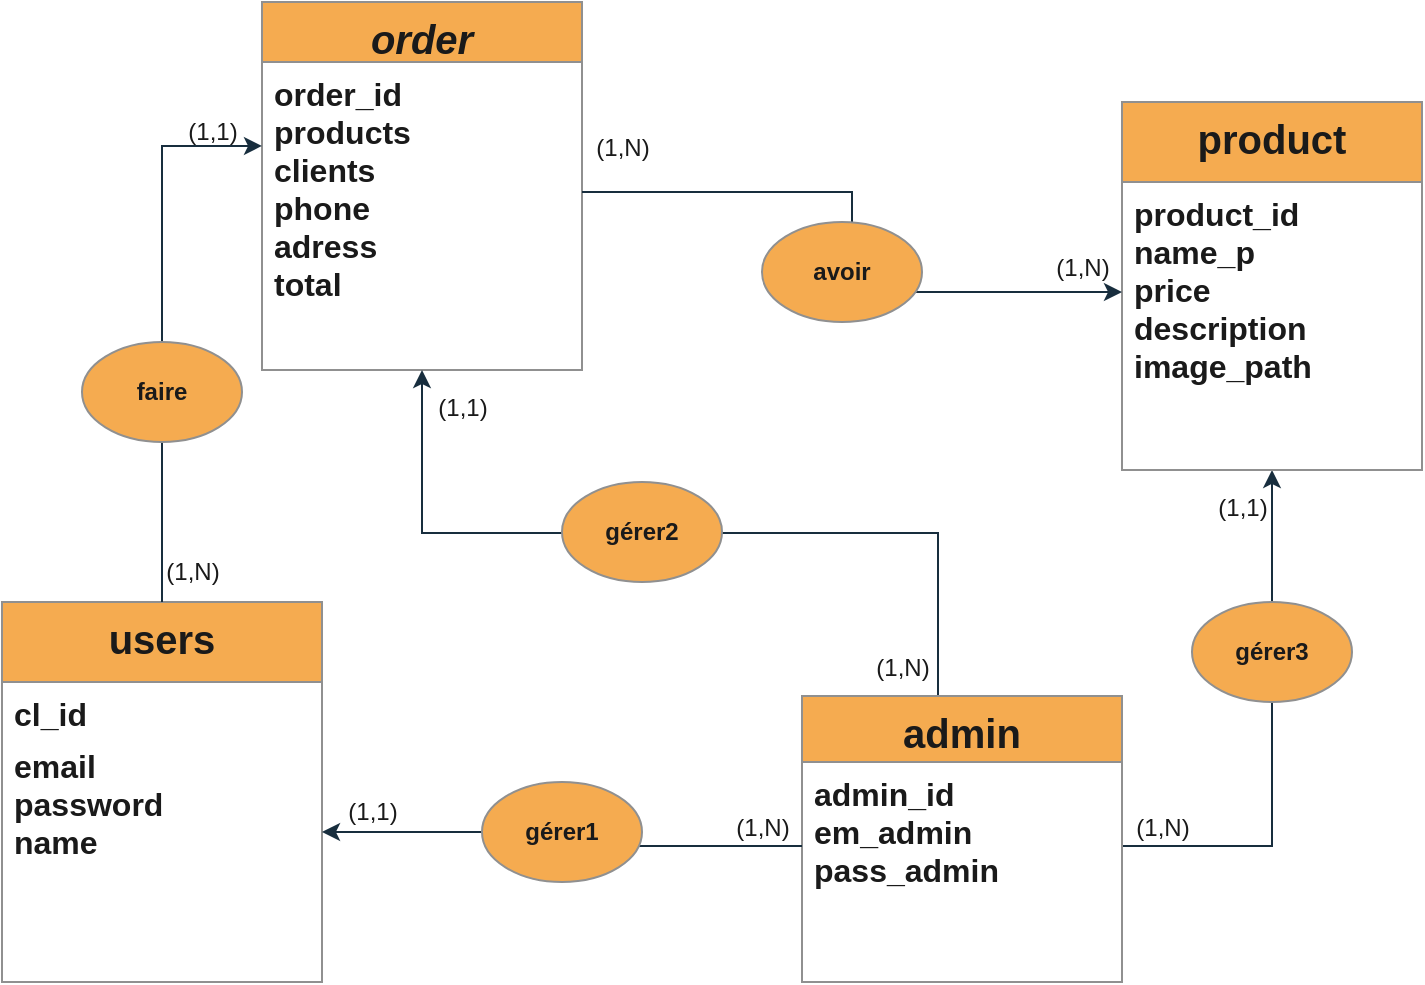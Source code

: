 <mxfile version="22.0.4" type="github">
  <diagram id="C5RBs43oDa-KdzZeNtuy" name="Page-1">
    <mxGraphModel dx="880" dy="446" grid="1" gridSize="10" guides="1" tooltips="1" connect="1" arrows="1" fold="1" page="1" pageScale="1" pageWidth="827" pageHeight="1169" math="0" shadow="0">
      <root>
        <mxCell id="WIyWlLk6GJQsqaUBKTNV-0" />
        <mxCell id="WIyWlLk6GJQsqaUBKTNV-1" parent="WIyWlLk6GJQsqaUBKTNV-0" />
        <mxCell id="zkfFHV4jXpPFQw0GAbJ--0" value="order" style="swimlane;fontStyle=3;align=center;verticalAlign=top;childLayout=stackLayout;horizontal=1;startSize=30;horizontalStack=0;resizeParent=1;resizeLast=0;collapsible=1;marginBottom=0;rounded=0;shadow=0;strokeWidth=1;fontSize=20;labelBackgroundColor=none;fillColor=#F5AB50;strokeColor=#909090;fontColor=#1A1A1A;" parent="WIyWlLk6GJQsqaUBKTNV-1" vertex="1">
          <mxGeometry x="180" y="10" width="160" height="184" as="geometry">
            <mxRectangle x="230" y="140" width="160" height="26" as="alternateBounds" />
          </mxGeometry>
        </mxCell>
        <mxCell id="zkfFHV4jXpPFQw0GAbJ--1" value="order_id&#xa;products&#xa;clients&#xa;phone&#xa;adress&#xa;total" style="text;align=left;verticalAlign=top;spacingLeft=4;spacingRight=4;overflow=hidden;rotatable=0;points=[[0,0.5],[1,0.5]];portConstraint=eastwest;fontSize=16;fontStyle=1;labelBackgroundColor=none;fontColor=#1A1A1A;" parent="zkfFHV4jXpPFQw0GAbJ--0" vertex="1">
          <mxGeometry y="30" width="160" height="130" as="geometry" />
        </mxCell>
        <mxCell id="zkfFHV4jXpPFQw0GAbJ--6" value="users" style="swimlane;fontStyle=1;align=center;verticalAlign=top;childLayout=stackLayout;horizontal=1;startSize=40;horizontalStack=0;resizeParent=1;resizeLast=0;collapsible=1;marginBottom=0;rounded=0;shadow=0;strokeWidth=1;fontSize=20;labelBackgroundColor=none;fillColor=#F5AB50;strokeColor=#909090;fontColor=#1A1A1A;" parent="WIyWlLk6GJQsqaUBKTNV-1" vertex="1">
          <mxGeometry x="50" y="310" width="160" height="190" as="geometry">
            <mxRectangle x="130" y="380" width="160" height="26" as="alternateBounds" />
          </mxGeometry>
        </mxCell>
        <mxCell id="zkfFHV4jXpPFQw0GAbJ--7" value="cl_id&#xa;" style="text;align=left;verticalAlign=top;spacingLeft=4;spacingRight=4;overflow=hidden;rotatable=0;points=[[0,0.5],[1,0.5]];portConstraint=eastwest;fontStyle=1;fontSize=16;labelBackgroundColor=none;fontColor=#1A1A1A;" parent="zkfFHV4jXpPFQw0GAbJ--6" vertex="1">
          <mxGeometry y="40" width="160" height="26" as="geometry" />
        </mxCell>
        <mxCell id="zkfFHV4jXpPFQw0GAbJ--8" value="email&#xa;password&#xa;name&#xa;" style="text;align=left;verticalAlign=top;spacingLeft=4;spacingRight=4;overflow=hidden;rotatable=0;points=[[0,0.5],[1,0.5]];portConstraint=eastwest;rounded=0;shadow=0;html=0;fontSize=16;fontStyle=1;labelBackgroundColor=none;fontColor=#1A1A1A;" parent="zkfFHV4jXpPFQw0GAbJ--6" vertex="1">
          <mxGeometry y="66" width="160" height="98" as="geometry" />
        </mxCell>
        <mxCell id="y0Ken07ByXX1wMoxgi81-3" style="edgeStyle=orthogonalEdgeStyle;rounded=0;orthogonalLoop=1;jettySize=auto;html=1;entryX=0.5;entryY=1;entryDx=0;entryDy=0;exitX=1;exitY=0.5;exitDx=0;exitDy=0;labelBackgroundColor=none;fontColor=default;strokeColor=#182E3E;" edge="1" parent="WIyWlLk6GJQsqaUBKTNV-1" source="zkfFHV4jXpPFQw0GAbJ--14" target="zkfFHV4jXpPFQw0GAbJ--17">
          <mxGeometry relative="1" as="geometry" />
        </mxCell>
        <mxCell id="y0Ken07ByXX1wMoxgi81-4" style="edgeStyle=orthogonalEdgeStyle;rounded=0;orthogonalLoop=1;jettySize=auto;html=1;entryX=0.5;entryY=1;entryDx=0;entryDy=0;exitX=0.425;exitY=0.007;exitDx=0;exitDy=0;exitPerimeter=0;labelBackgroundColor=none;fontColor=default;strokeColor=#182E3E;" edge="1" parent="WIyWlLk6GJQsqaUBKTNV-1" source="zkfFHV4jXpPFQw0GAbJ--13" target="zkfFHV4jXpPFQw0GAbJ--0">
          <mxGeometry relative="1" as="geometry">
            <mxPoint x="450" y="357" as="sourcePoint" />
          </mxGeometry>
        </mxCell>
        <mxCell id="zkfFHV4jXpPFQw0GAbJ--13" value="admin" style="swimlane;fontStyle=1;align=center;verticalAlign=top;childLayout=stackLayout;horizontal=1;startSize=33;horizontalStack=0;resizeParent=1;resizeLast=0;collapsible=1;marginBottom=0;rounded=0;shadow=0;strokeWidth=1;fontSize=20;labelBackgroundColor=none;fillColor=#F5AB50;strokeColor=#909090;fontColor=#1A1A1A;" parent="WIyWlLk6GJQsqaUBKTNV-1" vertex="1">
          <mxGeometry x="450" y="357" width="160" height="143" as="geometry">
            <mxRectangle x="340" y="380" width="170" height="26" as="alternateBounds" />
          </mxGeometry>
        </mxCell>
        <mxCell id="zkfFHV4jXpPFQw0GAbJ--14" value="admin_id&#xa;em_admin&#xa;pass_admin&#xa;&#xa;" style="text;align=left;verticalAlign=top;spacingLeft=4;spacingRight=4;overflow=hidden;rotatable=0;points=[[0,0.5],[1,0.5]];portConstraint=eastwest;fontStyle=1;strokeWidth=2;fontSize=16;labelBackgroundColor=none;fontColor=#1A1A1A;" parent="zkfFHV4jXpPFQw0GAbJ--13" vertex="1">
          <mxGeometry y="33" width="160" height="84" as="geometry" />
        </mxCell>
        <mxCell id="zkfFHV4jXpPFQw0GAbJ--17" value="product" style="swimlane;fontStyle=1;align=center;verticalAlign=top;childLayout=stackLayout;horizontal=1;startSize=40;horizontalStack=0;resizeParent=1;resizeLast=0;collapsible=1;marginBottom=0;rounded=0;shadow=0;strokeWidth=1;fontSize=20;labelBackgroundColor=none;fillColor=#F5AB50;strokeColor=#909090;fontColor=#1A1A1A;" parent="WIyWlLk6GJQsqaUBKTNV-1" vertex="1">
          <mxGeometry x="610" y="60" width="150" height="184" as="geometry">
            <mxRectangle x="550" y="140" width="160" height="26" as="alternateBounds" />
          </mxGeometry>
        </mxCell>
        <mxCell id="zkfFHV4jXpPFQw0GAbJ--18" value="product_id&#xa;name_p&#xa;price&#xa;description&#xa;image_path" style="text;align=left;verticalAlign=top;spacingLeft=4;spacingRight=4;overflow=hidden;rotatable=0;points=[[0,0.5],[1,0.5]];portConstraint=eastwest;fontSize=16;fontStyle=1;labelBackgroundColor=none;fontColor=#1A1A1A;" parent="zkfFHV4jXpPFQw0GAbJ--17" vertex="1">
          <mxGeometry y="40" width="150" height="110" as="geometry" />
        </mxCell>
        <mxCell id="y0Ken07ByXX1wMoxgi81-2" style="edgeStyle=orthogonalEdgeStyle;rounded=0;orthogonalLoop=1;jettySize=auto;html=1;entryX=1;entryY=0.5;entryDx=0;entryDy=0;labelBackgroundColor=none;fontColor=default;strokeColor=#182E3E;" edge="1" parent="WIyWlLk6GJQsqaUBKTNV-1" source="zkfFHV4jXpPFQw0GAbJ--14" target="zkfFHV4jXpPFQw0GAbJ--8">
          <mxGeometry relative="1" as="geometry" />
        </mxCell>
        <mxCell id="y0Ken07ByXX1wMoxgi81-7" style="edgeStyle=orthogonalEdgeStyle;rounded=0;orthogonalLoop=1;jettySize=auto;html=1;exitX=0.5;exitY=0;exitDx=0;exitDy=0;entryX=0;entryY=0.323;entryDx=0;entryDy=0;entryPerimeter=0;labelBackgroundColor=none;fontColor=default;strokeColor=#182E3E;" edge="1" parent="WIyWlLk6GJQsqaUBKTNV-1" source="zkfFHV4jXpPFQw0GAbJ--6" target="zkfFHV4jXpPFQw0GAbJ--1">
          <mxGeometry relative="1" as="geometry" />
        </mxCell>
        <mxCell id="y0Ken07ByXX1wMoxgi81-12" value="&lt;b style=&quot;border-color: var(--border-color);&quot;&gt;gérer2&lt;/b&gt;" style="ellipse;whiteSpace=wrap;html=1;labelBackgroundColor=none;fillColor=#F5AB50;strokeColor=#909090;fontColor=#1A1A1A;" vertex="1" parent="WIyWlLk6GJQsqaUBKTNV-1">
          <mxGeometry x="330" y="250" width="80" height="50" as="geometry" />
        </mxCell>
        <mxCell id="y0Ken07ByXX1wMoxgi81-13" value="&lt;b&gt;gérer1&lt;/b&gt;" style="ellipse;whiteSpace=wrap;html=1;labelBackgroundColor=none;fillColor=#F5AB50;strokeColor=#909090;fontColor=#1A1A1A;" vertex="1" parent="WIyWlLk6GJQsqaUBKTNV-1">
          <mxGeometry x="290" y="400" width="80" height="50" as="geometry" />
        </mxCell>
        <mxCell id="y0Ken07ByXX1wMoxgi81-14" value="&lt;b&gt;faire&lt;/b&gt;" style="ellipse;whiteSpace=wrap;html=1;labelBackgroundColor=none;fillColor=#F5AB50;strokeColor=#909090;fontColor=#1A1A1A;" vertex="1" parent="WIyWlLk6GJQsqaUBKTNV-1">
          <mxGeometry x="90" y="180" width="80" height="50" as="geometry" />
        </mxCell>
        <mxCell id="y0Ken07ByXX1wMoxgi81-15" value="&lt;b style=&quot;border-color: var(--border-color);&quot;&gt;gérer3&lt;/b&gt;" style="ellipse;whiteSpace=wrap;html=1;labelBackgroundColor=none;fillColor=#F5AB50;strokeColor=#909090;fontColor=#1A1A1A;" vertex="1" parent="WIyWlLk6GJQsqaUBKTNV-1">
          <mxGeometry x="645" y="310" width="80" height="50" as="geometry" />
        </mxCell>
        <mxCell id="y0Ken07ByXX1wMoxgi81-19" value="" style="edgeStyle=orthogonalEdgeStyle;rounded=0;orthogonalLoop=1;jettySize=auto;html=1;exitX=1;exitY=0.5;exitDx=0;exitDy=0;entryX=0;entryY=0.5;entryDx=0;entryDy=0;labelBackgroundColor=none;fontColor=default;strokeColor=#182E3E;" edge="1" parent="WIyWlLk6GJQsqaUBKTNV-1" source="zkfFHV4jXpPFQw0GAbJ--1" target="zkfFHV4jXpPFQw0GAbJ--18">
          <mxGeometry relative="1" as="geometry">
            <mxPoint x="340" y="105" as="sourcePoint" />
            <mxPoint x="440" y="135" as="targetPoint" />
          </mxGeometry>
        </mxCell>
        <mxCell id="y0Ken07ByXX1wMoxgi81-21" value="&lt;b&gt;avoir&lt;/b&gt;" style="ellipse;whiteSpace=wrap;html=1;labelBackgroundColor=none;fillColor=#F5AB50;strokeColor=#909090;fontColor=#1A1A1A;" vertex="1" parent="WIyWlLk6GJQsqaUBKTNV-1">
          <mxGeometry x="430" y="120" width="80" height="50" as="geometry" />
        </mxCell>
        <mxCell id="y0Ken07ByXX1wMoxgi81-23" value="(1,N)" style="text;html=1;align=center;verticalAlign=middle;resizable=0;points=[];autosize=1;strokeColor=none;fillColor=none;labelBackgroundColor=none;fontColor=#1A1A1A;" vertex="1" parent="WIyWlLk6GJQsqaUBKTNV-1">
          <mxGeometry x="405" y="408" width="50" height="30" as="geometry" />
        </mxCell>
        <mxCell id="y0Ken07ByXX1wMoxgi81-24" value="(1,N)" style="text;html=1;align=center;verticalAlign=middle;resizable=0;points=[];autosize=1;strokeColor=none;fillColor=none;labelBackgroundColor=none;fontColor=#1A1A1A;" vertex="1" parent="WIyWlLk6GJQsqaUBKTNV-1">
          <mxGeometry x="120" y="280" width="50" height="30" as="geometry" />
        </mxCell>
        <mxCell id="y0Ken07ByXX1wMoxgi81-25" value="(1,N)" style="text;html=1;align=center;verticalAlign=middle;resizable=0;points=[];autosize=1;strokeColor=none;fillColor=none;labelBackgroundColor=none;fontColor=#1A1A1A;" vertex="1" parent="WIyWlLk6GJQsqaUBKTNV-1">
          <mxGeometry x="335" y="68" width="50" height="30" as="geometry" />
        </mxCell>
        <mxCell id="y0Ken07ByXX1wMoxgi81-26" value="(1,N)" style="text;html=1;align=center;verticalAlign=middle;resizable=0;points=[];autosize=1;strokeColor=none;fillColor=none;labelBackgroundColor=none;fontColor=#1A1A1A;" vertex="1" parent="WIyWlLk6GJQsqaUBKTNV-1">
          <mxGeometry x="565" y="128" width="50" height="30" as="geometry" />
        </mxCell>
        <mxCell id="y0Ken07ByXX1wMoxgi81-27" value="(1,N)" style="text;html=1;align=center;verticalAlign=middle;resizable=0;points=[];autosize=1;strokeColor=none;fillColor=none;labelBackgroundColor=none;fontColor=#1A1A1A;" vertex="1" parent="WIyWlLk6GJQsqaUBKTNV-1">
          <mxGeometry x="605" y="408" width="50" height="30" as="geometry" />
        </mxCell>
        <mxCell id="y0Ken07ByXX1wMoxgi81-28" value="(1,N)" style="text;html=1;align=center;verticalAlign=middle;resizable=0;points=[];autosize=1;strokeColor=none;fillColor=none;labelBackgroundColor=none;fontColor=#1A1A1A;" vertex="1" parent="WIyWlLk6GJQsqaUBKTNV-1">
          <mxGeometry x="475" y="328" width="50" height="30" as="geometry" />
        </mxCell>
        <mxCell id="y0Ken07ByXX1wMoxgi81-29" value="(1,1)" style="text;html=1;align=center;verticalAlign=middle;resizable=0;points=[];autosize=1;strokeColor=none;fillColor=none;labelBackgroundColor=none;fontColor=#1A1A1A;" vertex="1" parent="WIyWlLk6GJQsqaUBKTNV-1">
          <mxGeometry x="210" y="400" width="50" height="30" as="geometry" />
        </mxCell>
        <mxCell id="y0Ken07ByXX1wMoxgi81-30" value="(1,1)" style="text;html=1;align=center;verticalAlign=middle;resizable=0;points=[];autosize=1;strokeColor=none;fillColor=none;labelBackgroundColor=none;fontColor=#1A1A1A;" vertex="1" parent="WIyWlLk6GJQsqaUBKTNV-1">
          <mxGeometry x="130" y="60" width="50" height="30" as="geometry" />
        </mxCell>
        <mxCell id="y0Ken07ByXX1wMoxgi81-31" value="(1,1)" style="text;html=1;align=center;verticalAlign=middle;resizable=0;points=[];autosize=1;strokeColor=none;fillColor=none;labelBackgroundColor=none;fontColor=#1A1A1A;" vertex="1" parent="WIyWlLk6GJQsqaUBKTNV-1">
          <mxGeometry x="255" y="198" width="50" height="30" as="geometry" />
        </mxCell>
        <mxCell id="y0Ken07ByXX1wMoxgi81-32" value="(1,1)" style="text;html=1;align=center;verticalAlign=middle;resizable=0;points=[];autosize=1;strokeColor=none;fillColor=none;labelBackgroundColor=none;fontColor=#1A1A1A;" vertex="1" parent="WIyWlLk6GJQsqaUBKTNV-1">
          <mxGeometry x="645" y="248" width="50" height="30" as="geometry" />
        </mxCell>
      </root>
    </mxGraphModel>
  </diagram>
</mxfile>
